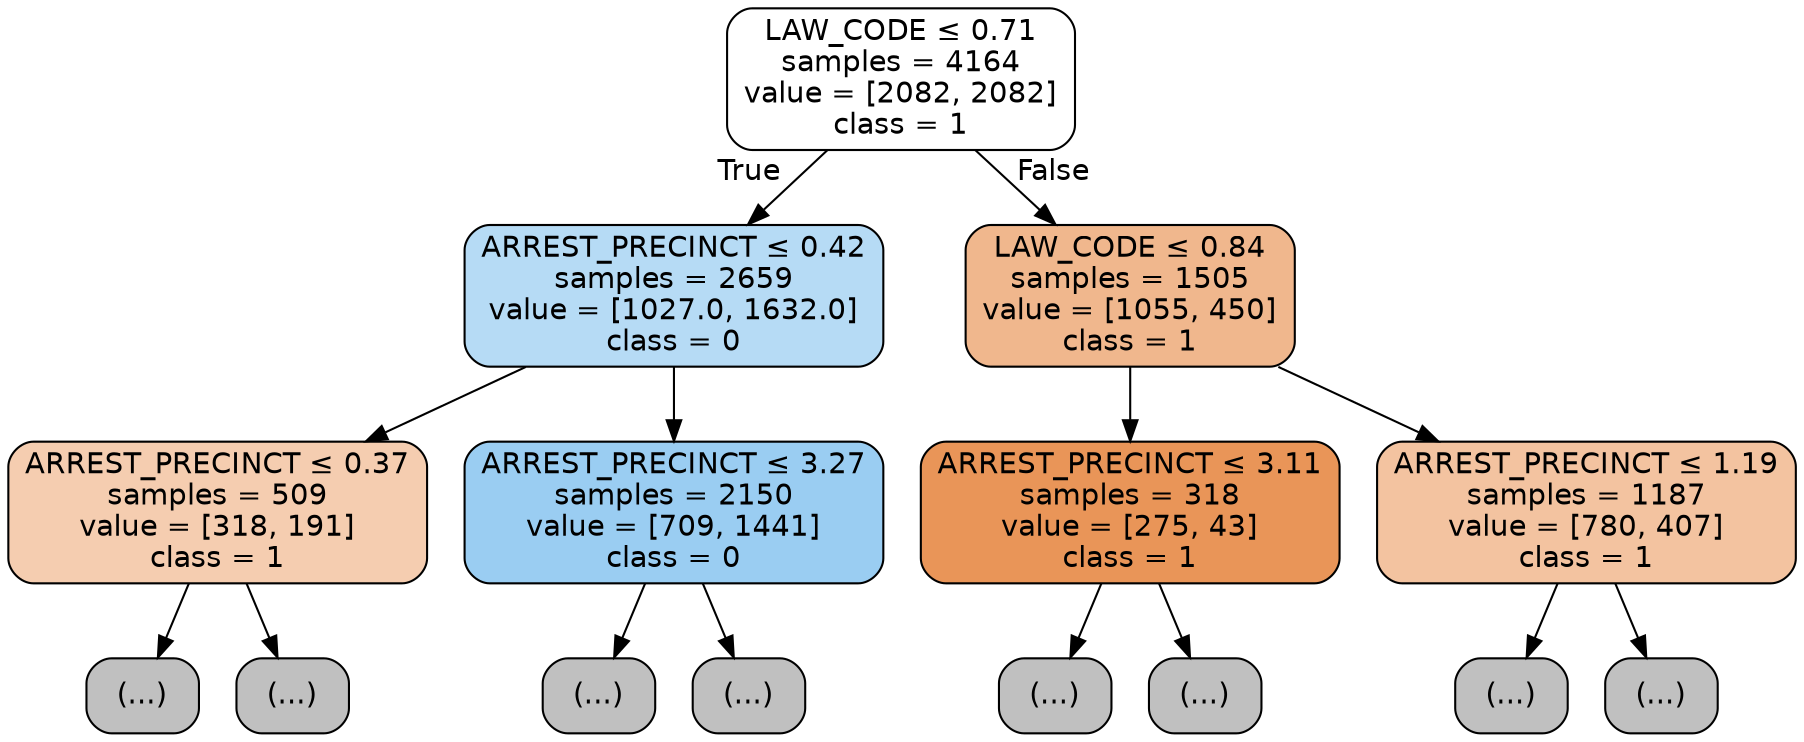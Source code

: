 digraph Tree {
node [shape=box, style="filled, rounded", color="black", fontname="helvetica"] ;
edge [fontname="helvetica"] ;
0 [label=<LAW_CODE &le; 0.71<br/>samples = 4164<br/>value = [2082, 2082]<br/>class = 1>, fillcolor="#ffffff"] ;
1 [label=<ARREST_PRECINCT &le; 0.42<br/>samples = 2659<br/>value = [1027.0, 1632.0]<br/>class = 0>, fillcolor="#b6dbf5"] ;
0 -> 1 [labeldistance=2.5, labelangle=45, headlabel="True"] ;
2 [label=<ARREST_PRECINCT &le; 0.37<br/>samples = 509<br/>value = [318, 191]<br/>class = 1>, fillcolor="#f5cdb0"] ;
1 -> 2 ;
3 [label="(...)", fillcolor="#C0C0C0"] ;
2 -> 3 ;
16 [label="(...)", fillcolor="#C0C0C0"] ;
2 -> 16 ;
25 [label=<ARREST_PRECINCT &le; 3.27<br/>samples = 2150<br/>value = [709, 1441]<br/>class = 0>, fillcolor="#9acdf2"] ;
1 -> 25 ;
26 [label="(...)", fillcolor="#C0C0C0"] ;
25 -> 26 ;
41 [label="(...)", fillcolor="#C0C0C0"] ;
25 -> 41 ;
56 [label=<LAW_CODE &le; 0.84<br/>samples = 1505<br/>value = [1055, 450]<br/>class = 1>, fillcolor="#f0b78d"] ;
0 -> 56 [labeldistance=2.5, labelangle=-45, headlabel="False"] ;
57 [label=<ARREST_PRECINCT &le; 3.11<br/>samples = 318<br/>value = [275, 43]<br/>class = 1>, fillcolor="#e99558"] ;
56 -> 57 ;
58 [label="(...)", fillcolor="#C0C0C0"] ;
57 -> 58 ;
69 [label="(...)", fillcolor="#C0C0C0"] ;
57 -> 69 ;
76 [label=<ARREST_PRECINCT &le; 1.19<br/>samples = 1187<br/>value = [780, 407]<br/>class = 1>, fillcolor="#f3c3a0"] ;
56 -> 76 ;
77 [label="(...)", fillcolor="#C0C0C0"] ;
76 -> 77 ;
90 [label="(...)", fillcolor="#C0C0C0"] ;
76 -> 90 ;
}